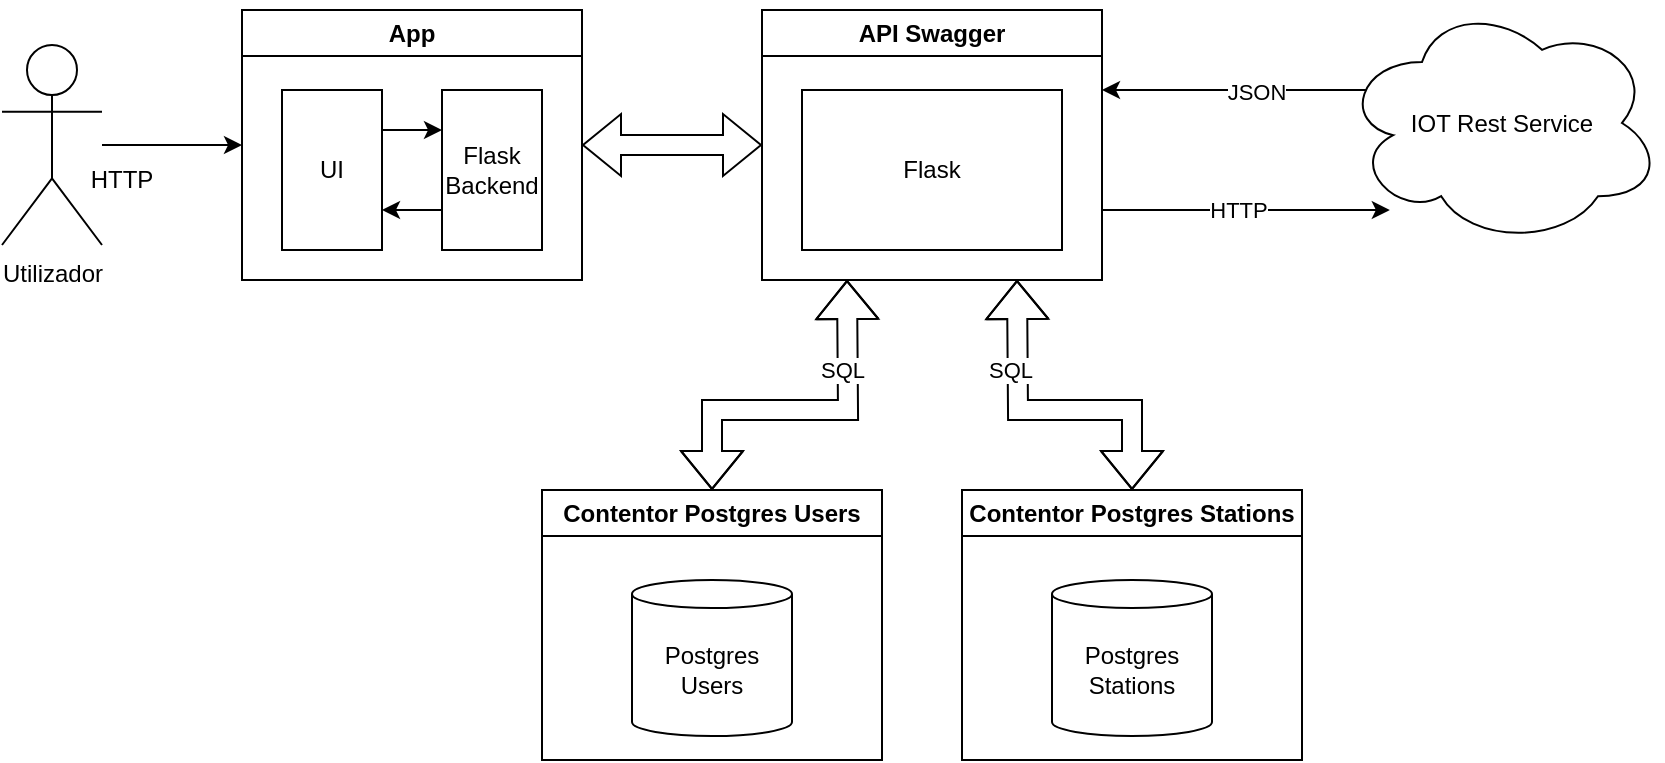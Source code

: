 <mxfile version="26.1.1">
  <diagram name="Página-1" id="D17C5iBNhWLtvUi4aKqS">
    <mxGraphModel dx="1434" dy="836" grid="1" gridSize="10" guides="1" tooltips="1" connect="1" arrows="1" fold="1" page="1" pageScale="1" pageWidth="827" pageHeight="1169" math="0" shadow="0">
      <root>
        <mxCell id="0" />
        <mxCell id="1" parent="0" />
        <mxCell id="UJdAEZgNhqXL31GI8Idm-6" style="edgeStyle=orthogonalEdgeStyle;rounded=0;orthogonalLoop=1;jettySize=auto;html=1;entryX=0;entryY=0.5;entryDx=0;entryDy=0;" parent="1" source="UJdAEZgNhqXL31GI8Idm-2" target="UJdAEZgNhqXL31GI8Idm-5" edge="1">
          <mxGeometry relative="1" as="geometry" />
        </mxCell>
        <mxCell id="UJdAEZgNhqXL31GI8Idm-2" value="Utilizador" style="shape=umlActor;verticalLabelPosition=bottom;verticalAlign=top;html=1;outlineConnect=0;" parent="1" vertex="1">
          <mxGeometry x="40" y="137.5" width="50" height="100" as="geometry" />
        </mxCell>
        <mxCell id="UJdAEZgNhqXL31GI8Idm-5" value="App" style="swimlane;whiteSpace=wrap;html=1;" parent="1" vertex="1">
          <mxGeometry x="160" y="120" width="170" height="135" as="geometry">
            <mxRectangle x="140" y="120" width="130" height="30" as="alternateBounds" />
          </mxGeometry>
        </mxCell>
        <mxCell id="jw7Sf-fXYtuoee-Om0cI-9" style="edgeStyle=orthogonalEdgeStyle;rounded=0;orthogonalLoop=1;jettySize=auto;html=1;exitX=1;exitY=0.25;exitDx=0;exitDy=0;entryX=0;entryY=0.25;entryDx=0;entryDy=0;" parent="UJdAEZgNhqXL31GI8Idm-5" source="jw7Sf-fXYtuoee-Om0cI-7" target="jw7Sf-fXYtuoee-Om0cI-8" edge="1">
          <mxGeometry relative="1" as="geometry" />
        </mxCell>
        <mxCell id="jw7Sf-fXYtuoee-Om0cI-7" value="UI" style="rounded=0;whiteSpace=wrap;html=1;" parent="UJdAEZgNhqXL31GI8Idm-5" vertex="1">
          <mxGeometry x="20" y="40" width="50" height="80" as="geometry" />
        </mxCell>
        <mxCell id="jw7Sf-fXYtuoee-Om0cI-12" style="edgeStyle=orthogonalEdgeStyle;rounded=0;orthogonalLoop=1;jettySize=auto;html=1;exitX=0;exitY=0.75;exitDx=0;exitDy=0;" parent="UJdAEZgNhqXL31GI8Idm-5" source="jw7Sf-fXYtuoee-Om0cI-8" edge="1">
          <mxGeometry relative="1" as="geometry">
            <mxPoint x="70" y="100" as="targetPoint" />
          </mxGeometry>
        </mxCell>
        <mxCell id="jw7Sf-fXYtuoee-Om0cI-8" value="Flask Backend" style="rounded=0;whiteSpace=wrap;html=1;" parent="UJdAEZgNhqXL31GI8Idm-5" vertex="1">
          <mxGeometry x="100" y="40" width="50" height="80" as="geometry" />
        </mxCell>
        <mxCell id="UJdAEZgNhqXL31GI8Idm-13" value="HTTP" style="text;html=1;align=center;verticalAlign=middle;whiteSpace=wrap;rounded=0;" parent="1" vertex="1">
          <mxGeometry x="70" y="190" width="60" height="30" as="geometry" />
        </mxCell>
        <mxCell id="beS_k4wiMkPXSPPTJepD-2" style="edgeStyle=orthogonalEdgeStyle;rounded=0;orthogonalLoop=1;jettySize=auto;html=1;" edge="1" parent="1" source="jw7Sf-fXYtuoee-Om0cI-13" target="beS_k4wiMkPXSPPTJepD-1">
          <mxGeometry relative="1" as="geometry">
            <Array as="points">
              <mxPoint x="690" y="220" />
              <mxPoint x="690" y="220" />
            </Array>
          </mxGeometry>
        </mxCell>
        <mxCell id="beS_k4wiMkPXSPPTJepD-5" value="HTTP" style="edgeLabel;html=1;align=center;verticalAlign=middle;resizable=0;points=[];" vertex="1" connectable="0" parent="beS_k4wiMkPXSPPTJepD-2">
          <mxGeometry x="0.243" relative="1" as="geometry">
            <mxPoint x="-22" as="offset" />
          </mxGeometry>
        </mxCell>
        <mxCell id="jw7Sf-fXYtuoee-Om0cI-13" value="API Swagger" style="swimlane;whiteSpace=wrap;html=1;" parent="1" vertex="1">
          <mxGeometry x="420" y="120" width="170" height="135" as="geometry">
            <mxRectangle x="140" y="120" width="130" height="30" as="alternateBounds" />
          </mxGeometry>
        </mxCell>
        <mxCell id="jw7Sf-fXYtuoee-Om0cI-17" value="Flask" style="rounded=0;whiteSpace=wrap;html=1;" parent="jw7Sf-fXYtuoee-Om0cI-13" vertex="1">
          <mxGeometry x="20" y="40" width="130" height="80" as="geometry" />
        </mxCell>
        <mxCell id="jw7Sf-fXYtuoee-Om0cI-18" value="" style="shape=flexArrow;endArrow=classic;startArrow=classic;html=1;rounded=0;entryX=0;entryY=0.5;entryDx=0;entryDy=0;exitX=1;exitY=0.5;exitDx=0;exitDy=0;" parent="1" source="UJdAEZgNhqXL31GI8Idm-5" target="jw7Sf-fXYtuoee-Om0cI-13" edge="1">
          <mxGeometry width="100" height="100" relative="1" as="geometry">
            <mxPoint x="240" y="330" as="sourcePoint" />
            <mxPoint x="340" y="230" as="targetPoint" />
          </mxGeometry>
        </mxCell>
        <mxCell id="jw7Sf-fXYtuoee-Om0cI-19" value="Contentor Postgres Users" style="swimlane;whiteSpace=wrap;html=1;" parent="1" vertex="1">
          <mxGeometry x="310" y="360" width="170" height="135" as="geometry">
            <mxRectangle x="140" y="120" width="130" height="30" as="alternateBounds" />
          </mxGeometry>
        </mxCell>
        <mxCell id="UJdAEZgNhqXL31GI8Idm-8" value="Postgres Users" style="shape=cylinder3;whiteSpace=wrap;html=1;boundedLbl=1;backgroundOutline=1;size=7;" parent="jw7Sf-fXYtuoee-Om0cI-19" vertex="1">
          <mxGeometry x="45" y="45" width="80" height="78" as="geometry" />
        </mxCell>
        <mxCell id="jw7Sf-fXYtuoee-Om0cI-24" value="Contentor Postgres Stations" style="swimlane;whiteSpace=wrap;html=1;" parent="1" vertex="1">
          <mxGeometry x="520" y="360" width="170" height="135" as="geometry">
            <mxRectangle x="140" y="120" width="130" height="30" as="alternateBounds" />
          </mxGeometry>
        </mxCell>
        <mxCell id="jw7Sf-fXYtuoee-Om0cI-25" value="Postgres Stations" style="shape=cylinder3;whiteSpace=wrap;html=1;boundedLbl=1;backgroundOutline=1;size=7;" parent="jw7Sf-fXYtuoee-Om0cI-24" vertex="1">
          <mxGeometry x="45" y="45" width="80" height="78" as="geometry" />
        </mxCell>
        <mxCell id="jw7Sf-fXYtuoee-Om0cI-26" value="" style="shape=flexArrow;endArrow=classic;startArrow=classic;html=1;rounded=0;entryX=0.25;entryY=1;entryDx=0;entryDy=0;exitX=0.5;exitY=0;exitDx=0;exitDy=0;" parent="1" source="jw7Sf-fXYtuoee-Om0cI-19" target="jw7Sf-fXYtuoee-Om0cI-13" edge="1">
          <mxGeometry width="100" height="100" relative="1" as="geometry">
            <mxPoint x="340" y="198" as="sourcePoint" />
            <mxPoint x="430" y="198" as="targetPoint" />
            <Array as="points">
              <mxPoint x="395" y="320" />
              <mxPoint x="463" y="320" />
            </Array>
          </mxGeometry>
        </mxCell>
        <mxCell id="jw7Sf-fXYtuoee-Om0cI-27" value="SQL" style="edgeLabel;html=1;align=center;verticalAlign=middle;resizable=0;points=[];" parent="jw7Sf-fXYtuoee-Om0cI-26" vertex="1" connectable="0">
          <mxGeometry x="-0.041" relative="1" as="geometry">
            <mxPoint x="22" y="-20" as="offset" />
          </mxGeometry>
        </mxCell>
        <mxCell id="jw7Sf-fXYtuoee-Om0cI-28" value="" style="shape=flexArrow;endArrow=classic;startArrow=classic;html=1;rounded=0;entryX=0.75;entryY=1;entryDx=0;entryDy=0;exitX=0.5;exitY=0;exitDx=0;exitDy=0;" parent="1" source="jw7Sf-fXYtuoee-Om0cI-24" target="jw7Sf-fXYtuoee-Om0cI-13" edge="1">
          <mxGeometry width="100" height="100" relative="1" as="geometry">
            <mxPoint x="405" y="370" as="sourcePoint" />
            <mxPoint x="473" y="265" as="targetPoint" />
            <Array as="points">
              <mxPoint x="605" y="320" />
              <mxPoint x="548" y="320" />
            </Array>
          </mxGeometry>
        </mxCell>
        <mxCell id="jw7Sf-fXYtuoee-Om0cI-29" value="SQL" style="edgeLabel;html=1;align=center;verticalAlign=middle;resizable=0;points=[];" parent="jw7Sf-fXYtuoee-Om0cI-28" vertex="1" connectable="0">
          <mxGeometry x="-0.041" relative="1" as="geometry">
            <mxPoint x="-24" y="-20" as="offset" />
          </mxGeometry>
        </mxCell>
        <mxCell id="beS_k4wiMkPXSPPTJepD-3" style="edgeStyle=orthogonalEdgeStyle;rounded=0;orthogonalLoop=1;jettySize=auto;html=1;exitX=0.25;exitY=0.25;exitDx=0;exitDy=0;exitPerimeter=0;" edge="1" parent="1" source="beS_k4wiMkPXSPPTJepD-1">
          <mxGeometry relative="1" as="geometry">
            <mxPoint x="590" y="160" as="targetPoint" />
            <Array as="points">
              <mxPoint x="750" y="160" />
            </Array>
          </mxGeometry>
        </mxCell>
        <mxCell id="beS_k4wiMkPXSPPTJepD-4" value="JSON" style="edgeLabel;html=1;align=center;verticalAlign=middle;resizable=0;points=[];" vertex="1" connectable="0" parent="beS_k4wiMkPXSPPTJepD-3">
          <mxGeometry x="0.114" y="1" relative="1" as="geometry">
            <mxPoint as="offset" />
          </mxGeometry>
        </mxCell>
        <mxCell id="beS_k4wiMkPXSPPTJepD-1" value="IOT Rest Service" style="ellipse;shape=cloud;whiteSpace=wrap;html=1;" vertex="1" parent="1">
          <mxGeometry x="710" y="115.5" width="160" height="122" as="geometry" />
        </mxCell>
      </root>
    </mxGraphModel>
  </diagram>
</mxfile>
